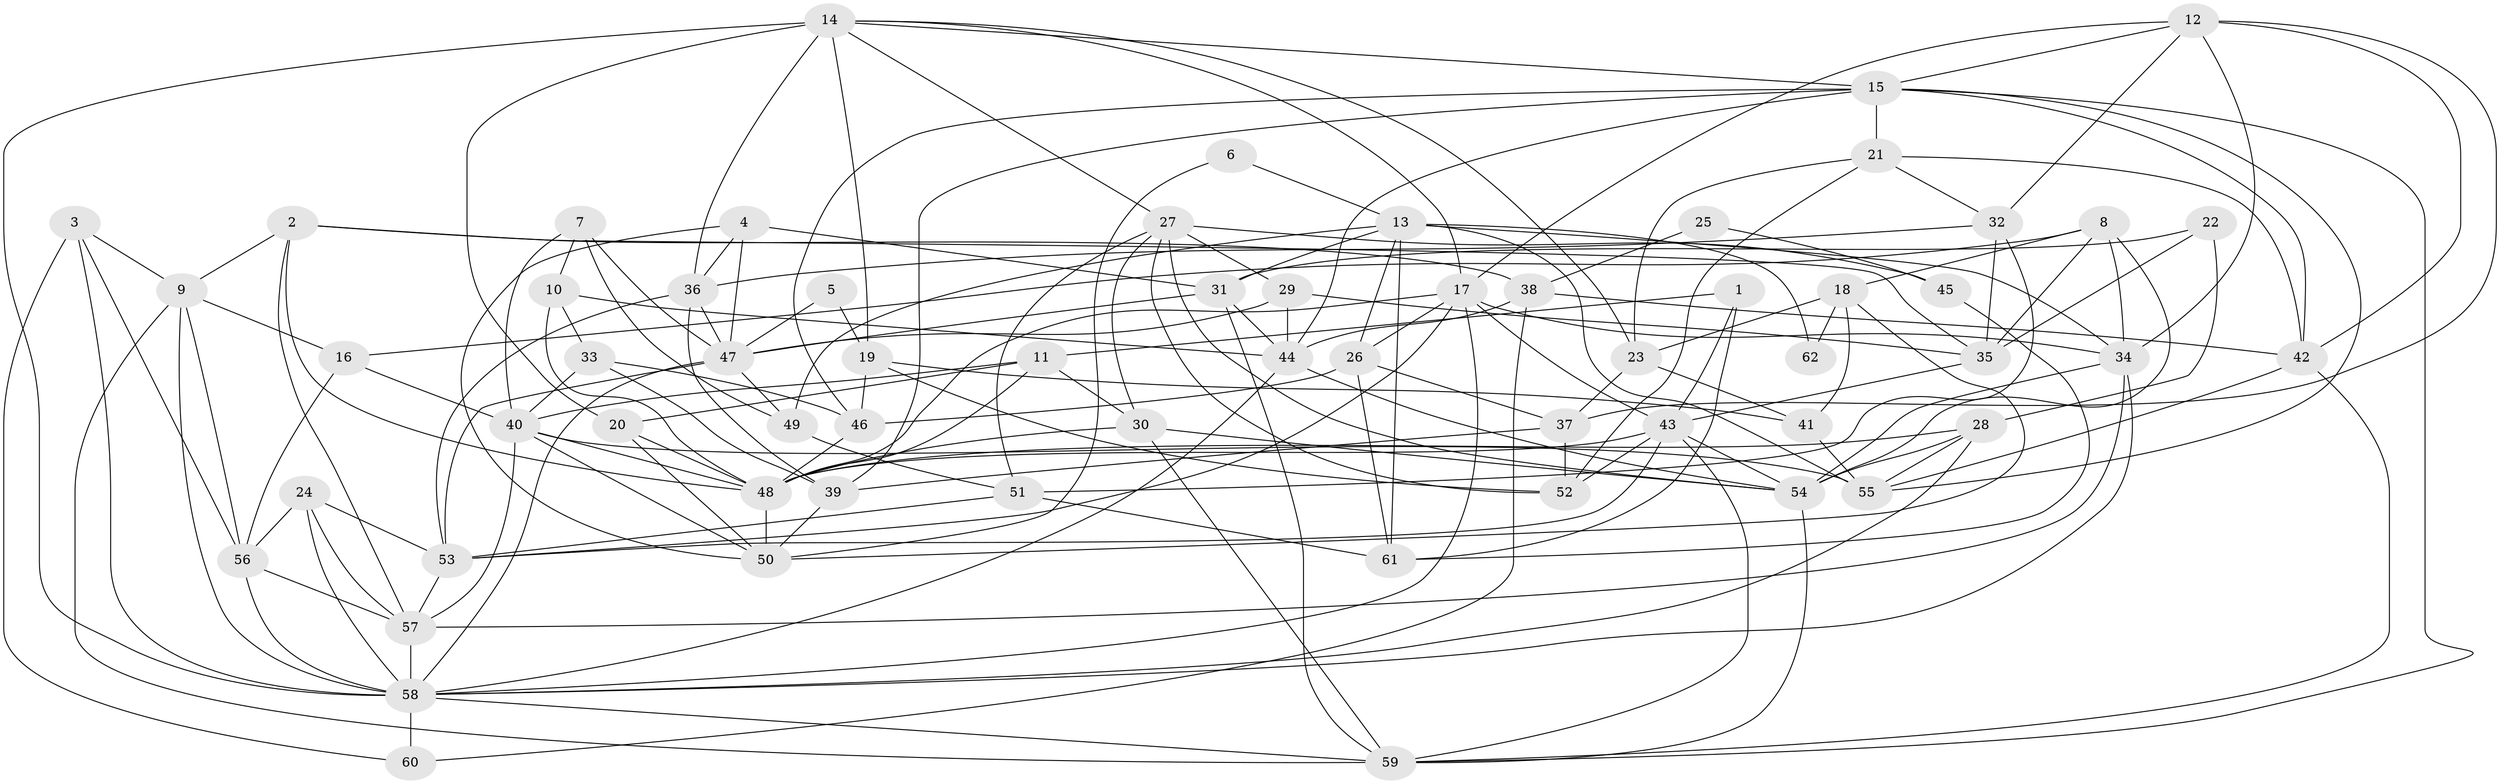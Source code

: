 // original degree distribution, {2: 0.1532258064516129, 5: 0.22580645161290322, 3: 0.21774193548387097, 4: 0.27419354838709675, 6: 0.0967741935483871, 7: 0.024193548387096774, 8: 0.008064516129032258}
// Generated by graph-tools (version 1.1) at 2025/02/03/09/25 03:02:15]
// undirected, 62 vertices, 171 edges
graph export_dot {
graph [start="1"]
  node [color=gray90,style=filled];
  1;
  2;
  3;
  4;
  5;
  6;
  7;
  8;
  9;
  10;
  11;
  12;
  13;
  14;
  15;
  16;
  17;
  18;
  19;
  20;
  21;
  22;
  23;
  24;
  25;
  26;
  27;
  28;
  29;
  30;
  31;
  32;
  33;
  34;
  35;
  36;
  37;
  38;
  39;
  40;
  41;
  42;
  43;
  44;
  45;
  46;
  47;
  48;
  49;
  50;
  51;
  52;
  53;
  54;
  55;
  56;
  57;
  58;
  59;
  60;
  61;
  62;
  1 -- 11 [weight=1.0];
  1 -- 43 [weight=1.0];
  1 -- 61 [weight=1.0];
  2 -- 9 [weight=1.0];
  2 -- 35 [weight=1.0];
  2 -- 38 [weight=1.0];
  2 -- 48 [weight=2.0];
  2 -- 57 [weight=1.0];
  3 -- 9 [weight=1.0];
  3 -- 56 [weight=1.0];
  3 -- 58 [weight=2.0];
  3 -- 60 [weight=1.0];
  4 -- 31 [weight=1.0];
  4 -- 36 [weight=1.0];
  4 -- 47 [weight=1.0];
  4 -- 50 [weight=1.0];
  5 -- 19 [weight=1.0];
  5 -- 47 [weight=2.0];
  6 -- 13 [weight=1.0];
  6 -- 50 [weight=1.0];
  7 -- 10 [weight=1.0];
  7 -- 40 [weight=1.0];
  7 -- 47 [weight=1.0];
  7 -- 49 [weight=1.0];
  8 -- 16 [weight=1.0];
  8 -- 18 [weight=1.0];
  8 -- 34 [weight=1.0];
  8 -- 35 [weight=1.0];
  8 -- 54 [weight=2.0];
  9 -- 16 [weight=1.0];
  9 -- 56 [weight=2.0];
  9 -- 58 [weight=1.0];
  9 -- 59 [weight=3.0];
  10 -- 33 [weight=1.0];
  10 -- 44 [weight=1.0];
  10 -- 48 [weight=1.0];
  11 -- 20 [weight=1.0];
  11 -- 30 [weight=1.0];
  11 -- 40 [weight=1.0];
  11 -- 48 [weight=1.0];
  12 -- 15 [weight=1.0];
  12 -- 17 [weight=1.0];
  12 -- 32 [weight=1.0];
  12 -- 34 [weight=1.0];
  12 -- 37 [weight=1.0];
  12 -- 42 [weight=1.0];
  13 -- 26 [weight=1.0];
  13 -- 31 [weight=1.0];
  13 -- 34 [weight=1.0];
  13 -- 49 [weight=1.0];
  13 -- 55 [weight=1.0];
  13 -- 61 [weight=1.0];
  13 -- 62 [weight=1.0];
  14 -- 15 [weight=1.0];
  14 -- 17 [weight=1.0];
  14 -- 19 [weight=1.0];
  14 -- 20 [weight=1.0];
  14 -- 23 [weight=1.0];
  14 -- 27 [weight=1.0];
  14 -- 36 [weight=1.0];
  14 -- 58 [weight=1.0];
  15 -- 21 [weight=1.0];
  15 -- 39 [weight=1.0];
  15 -- 42 [weight=1.0];
  15 -- 44 [weight=1.0];
  15 -- 46 [weight=1.0];
  15 -- 55 [weight=1.0];
  15 -- 59 [weight=1.0];
  16 -- 40 [weight=1.0];
  16 -- 56 [weight=1.0];
  17 -- 26 [weight=1.0];
  17 -- 34 [weight=1.0];
  17 -- 43 [weight=1.0];
  17 -- 48 [weight=1.0];
  17 -- 53 [weight=1.0];
  17 -- 58 [weight=1.0];
  18 -- 23 [weight=1.0];
  18 -- 41 [weight=1.0];
  18 -- 50 [weight=1.0];
  18 -- 62 [weight=1.0];
  19 -- 41 [weight=1.0];
  19 -- 46 [weight=1.0];
  19 -- 52 [weight=1.0];
  20 -- 48 [weight=2.0];
  20 -- 50 [weight=1.0];
  21 -- 23 [weight=1.0];
  21 -- 32 [weight=1.0];
  21 -- 42 [weight=1.0];
  21 -- 52 [weight=1.0];
  22 -- 28 [weight=1.0];
  22 -- 31 [weight=1.0];
  22 -- 35 [weight=1.0];
  23 -- 37 [weight=1.0];
  23 -- 41 [weight=1.0];
  24 -- 53 [weight=1.0];
  24 -- 56 [weight=1.0];
  24 -- 57 [weight=1.0];
  24 -- 58 [weight=1.0];
  25 -- 38 [weight=1.0];
  25 -- 45 [weight=1.0];
  26 -- 37 [weight=1.0];
  26 -- 46 [weight=1.0];
  26 -- 61 [weight=1.0];
  27 -- 29 [weight=1.0];
  27 -- 30 [weight=1.0];
  27 -- 45 [weight=3.0];
  27 -- 51 [weight=1.0];
  27 -- 52 [weight=1.0];
  27 -- 54 [weight=1.0];
  28 -- 48 [weight=1.0];
  28 -- 54 [weight=1.0];
  28 -- 55 [weight=1.0];
  28 -- 58 [weight=1.0];
  29 -- 35 [weight=1.0];
  29 -- 44 [weight=1.0];
  29 -- 47 [weight=1.0];
  30 -- 48 [weight=1.0];
  30 -- 54 [weight=1.0];
  30 -- 59 [weight=1.0];
  31 -- 44 [weight=1.0];
  31 -- 47 [weight=1.0];
  31 -- 59 [weight=1.0];
  32 -- 35 [weight=1.0];
  32 -- 36 [weight=1.0];
  32 -- 51 [weight=1.0];
  33 -- 39 [weight=1.0];
  33 -- 40 [weight=1.0];
  33 -- 46 [weight=1.0];
  34 -- 54 [weight=1.0];
  34 -- 57 [weight=1.0];
  34 -- 58 [weight=1.0];
  35 -- 43 [weight=1.0];
  36 -- 39 [weight=1.0];
  36 -- 47 [weight=1.0];
  36 -- 53 [weight=1.0];
  37 -- 39 [weight=1.0];
  37 -- 52 [weight=1.0];
  38 -- 42 [weight=1.0];
  38 -- 44 [weight=1.0];
  38 -- 60 [weight=1.0];
  39 -- 50 [weight=1.0];
  40 -- 48 [weight=1.0];
  40 -- 50 [weight=1.0];
  40 -- 55 [weight=1.0];
  40 -- 57 [weight=1.0];
  41 -- 55 [weight=2.0];
  42 -- 55 [weight=1.0];
  42 -- 59 [weight=1.0];
  43 -- 48 [weight=1.0];
  43 -- 52 [weight=1.0];
  43 -- 53 [weight=1.0];
  43 -- 54 [weight=1.0];
  43 -- 59 [weight=1.0];
  44 -- 54 [weight=2.0];
  44 -- 58 [weight=1.0];
  45 -- 61 [weight=2.0];
  46 -- 48 [weight=2.0];
  47 -- 49 [weight=1.0];
  47 -- 53 [weight=1.0];
  47 -- 58 [weight=1.0];
  48 -- 50 [weight=1.0];
  49 -- 51 [weight=1.0];
  51 -- 53 [weight=1.0];
  51 -- 61 [weight=1.0];
  53 -- 57 [weight=1.0];
  54 -- 59 [weight=1.0];
  56 -- 57 [weight=1.0];
  56 -- 58 [weight=1.0];
  57 -- 58 [weight=1.0];
  58 -- 59 [weight=1.0];
  58 -- 60 [weight=1.0];
}
